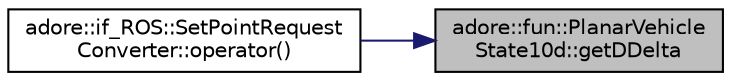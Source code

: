 digraph "adore::fun::PlanarVehicleState10d::getDDelta"
{
 // LATEX_PDF_SIZE
  edge [fontname="Helvetica",fontsize="10",labelfontname="Helvetica",labelfontsize="10"];
  node [fontname="Helvetica",fontsize="10",shape=record];
  rankdir="RL";
  Node1 [label="adore::fun::PlanarVehicle\lState10d::getDDelta",height=0.2,width=0.4,color="black", fillcolor="grey75", style="filled", fontcolor="black",tooltip=" "];
  Node1 -> Node2 [dir="back",color="midnightblue",fontsize="10",style="solid",fontname="Helvetica"];
  Node2 [label="adore::if_ROS::SetPointRequest\lConverter::operator()",height=0.2,width=0.4,color="black", fillcolor="white", style="filled",URL="$structadore_1_1if__ROS_1_1SetPointRequestConverter.html#a3825190cd403b32ba6e4bb76bbeb1630",tooltip=" "];
}
